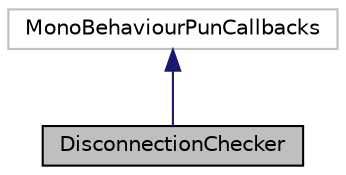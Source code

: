 digraph "DisconnectionChecker"
{
 // INTERACTIVE_SVG=YES
 // LATEX_PDF_SIZE
  bgcolor="transparent";
  edge [fontname="Helvetica",fontsize="10",labelfontname="Helvetica",labelfontsize="10"];
  node [fontname="Helvetica",fontsize="10",shape=record];
  Node1 [label="DisconnectionChecker",height=0.2,width=0.4,color="black", fillcolor="grey75", style="filled", fontcolor="black",tooltip="This class manages when the player disconnects from the game, intentionally or unexpectedly."];
  Node2 -> Node1 [dir="back",color="midnightblue",fontsize="10",style="solid",fontname="Helvetica"];
  Node2 [label="MonoBehaviourPunCallbacks",height=0.2,width=0.4,color="grey75",tooltip=" "];
}

